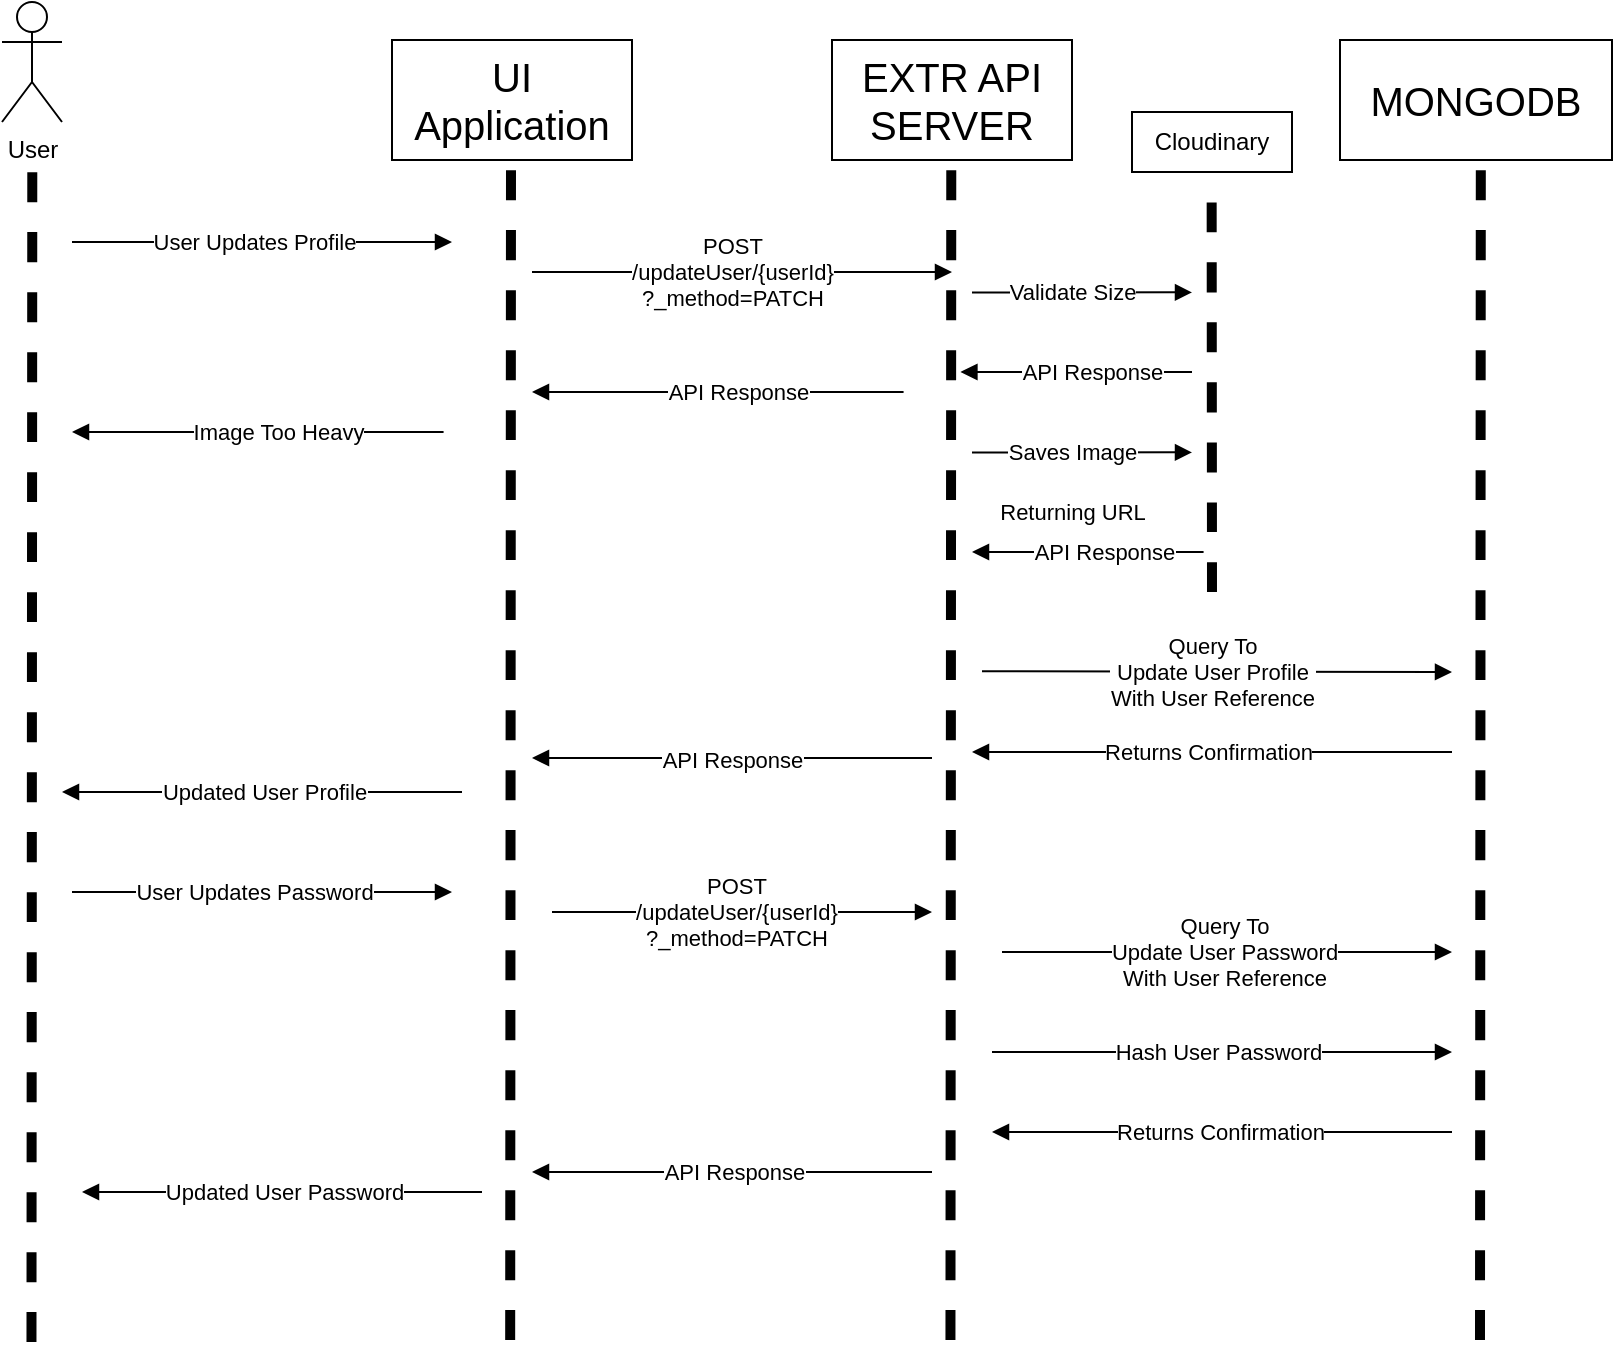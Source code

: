 <mxfile>
    <diagram id="VqLY9Dd_eQsg7tdAm01n" name="Page-1">
        <mxGraphModel dx="1980" dy="1816" grid="1" gridSize="10" guides="1" tooltips="1" connect="1" arrows="1" fold="1" page="1" pageScale="1" pageWidth="850" pageHeight="1100" math="0" shadow="0">
            <root>
                <mxCell id="0"/>
                <mxCell id="1" parent="0"/>
                <mxCell id="2" value="" style="group" parent="1" vertex="1" connectable="0">
                    <mxGeometry x="-805" y="-1055" width="30" height="670" as="geometry"/>
                </mxCell>
                <mxCell id="3" value="" style="endArrow=none;dashed=1;html=1;rounded=0;fontSize=12;startSize=8;endSize=8;curved=1;strokeWidth=5;" parent="2" edge="1">
                    <mxGeometry width="50" height="50" relative="1" as="geometry">
                        <mxPoint x="14.74" y="670" as="sourcePoint"/>
                        <mxPoint x="15.15" y="80" as="targetPoint"/>
                    </mxGeometry>
                </mxCell>
                <mxCell id="4" value="User" style="shape=umlActor;verticalLabelPosition=bottom;verticalAlign=top;html=1;outlineConnect=0;" parent="2" vertex="1">
                    <mxGeometry width="30" height="60" as="geometry"/>
                </mxCell>
                <mxCell id="52" value="" style="edgeStyle=none;orthogonalLoop=1;jettySize=auto;html=1;rounded=0;endArrow=block;sourcePerimeterSpacing=8;targetPerimeterSpacing=8;curved=1;endFill=1;" parent="1" edge="1">
                    <mxGeometry width="140" relative="1" as="geometry">
                        <mxPoint x="-770.0" y="-935" as="sourcePoint"/>
                        <mxPoint x="-580.0" y="-935" as="targetPoint"/>
                        <Array as="points"/>
                    </mxGeometry>
                </mxCell>
                <mxCell id="53" value="User Updates Profile" style="edgeLabel;html=1;align=center;verticalAlign=middle;resizable=0;points=[];" parent="52" vertex="1" connectable="0">
                    <mxGeometry x="-0.123" relative="1" as="geometry">
                        <mxPoint x="7" as="offset"/>
                    </mxGeometry>
                </mxCell>
                <mxCell id="58" value="Cloudinary" style="whiteSpace=wrap;html=1;" parent="1" vertex="1">
                    <mxGeometry x="-240" y="-1000" width="80" height="30" as="geometry"/>
                </mxCell>
                <mxCell id="54" value="" style="edgeStyle=none;orthogonalLoop=1;jettySize=auto;html=1;rounded=0;endArrow=block;sourcePerimeterSpacing=8;targetPerimeterSpacing=8;curved=1;endFill=1;" parent="1" edge="1">
                    <mxGeometry width="140" relative="1" as="geometry">
                        <mxPoint x="-540.0" y="-920" as="sourcePoint"/>
                        <mxPoint x="-330" y="-920" as="targetPoint"/>
                        <Array as="points"/>
                    </mxGeometry>
                </mxCell>
                <mxCell id="55" value="POST&lt;br&gt;/updateUser/{userId}&lt;br&gt;?_method=PATCH" style="edgeLabel;html=1;align=center;verticalAlign=middle;resizable=0;points=[];" parent="54" vertex="1" connectable="0">
                    <mxGeometry x="-0.123" relative="1" as="geometry">
                        <mxPoint x="8" as="offset"/>
                    </mxGeometry>
                </mxCell>
                <mxCell id="15" value="&lt;span style=&quot;font-size: 20px;&quot;&gt;UI Application&lt;/span&gt;" style="rounded=0;whiteSpace=wrap;html=1;" parent="1" vertex="1">
                    <mxGeometry x="-610" y="-1036" width="120" height="60" as="geometry"/>
                </mxCell>
                <mxCell id="16" value="" style="endArrow=none;dashed=1;html=1;rounded=0;fontSize=12;startSize=8;endSize=8;curved=1;strokeWidth=5;" parent="1" edge="1">
                    <mxGeometry width="50" height="50" relative="1" as="geometry">
                        <mxPoint x="-550.91" y="-386" as="sourcePoint"/>
                        <mxPoint x="-550.5" y="-976" as="targetPoint"/>
                    </mxGeometry>
                </mxCell>
                <mxCell id="69" value="" style="endArrow=none;dashed=1;html=1;rounded=0;fontSize=12;startSize=8;endSize=8;curved=1;strokeWidth=5;" parent="1" edge="1">
                    <mxGeometry width="50" height="50" relative="1" as="geometry">
                        <mxPoint x="-200" y="-760" as="sourcePoint"/>
                        <mxPoint x="-200.18" y="-970" as="targetPoint"/>
                    </mxGeometry>
                </mxCell>
                <mxCell id="33" value="&lt;span style=&quot;font-size: 20px;&quot;&gt;MONGODB&lt;/span&gt;" style="rounded=0;whiteSpace=wrap;html=1;" parent="1" vertex="1">
                    <mxGeometry x="-136" y="-1036" width="136" height="60" as="geometry"/>
                </mxCell>
                <mxCell id="34" value="" style="endArrow=none;dashed=1;html=1;rounded=0;fontSize=12;startSize=8;endSize=8;curved=1;strokeWidth=5;" parent="1" edge="1">
                    <mxGeometry width="50" height="50" relative="1" as="geometry">
                        <mxPoint x="-66.0" y="-386.0" as="sourcePoint"/>
                        <mxPoint x="-65.59" y="-976.0" as="targetPoint"/>
                    </mxGeometry>
                </mxCell>
                <mxCell id="56" value="" style="edgeStyle=none;orthogonalLoop=1;jettySize=auto;html=1;rounded=0;endArrow=block;sourcePerimeterSpacing=8;targetPerimeterSpacing=8;curved=1;endFill=1;" parent="1" edge="1">
                    <mxGeometry width="140" relative="1" as="geometry">
                        <mxPoint x="-315" y="-720.42" as="sourcePoint"/>
                        <mxPoint x="-80" y="-720" as="targetPoint"/>
                        <Array as="points"/>
                    </mxGeometry>
                </mxCell>
                <mxCell id="57" value="Query To &lt;br&gt;Update User Profile&lt;br&gt;With User Reference" style="edgeLabel;html=1;align=center;verticalAlign=middle;resizable=0;points=[];" parent="56" vertex="1" connectable="0">
                    <mxGeometry x="-0.123" relative="1" as="geometry">
                        <mxPoint x="12" as="offset"/>
                    </mxGeometry>
                </mxCell>
                <mxCell id="60" value="" style="edgeStyle=none;orthogonalLoop=1;jettySize=auto;html=1;rounded=0;endArrow=block;sourcePerimeterSpacing=8;targetPerimeterSpacing=8;curved=1;endFill=1;" parent="1" edge="1">
                    <mxGeometry width="140" relative="1" as="geometry">
                        <mxPoint x="-320" y="-909.8" as="sourcePoint"/>
                        <mxPoint x="-210" y="-909.8" as="targetPoint"/>
                        <Array as="points">
                            <mxPoint x="-280" y="-910"/>
                        </Array>
                    </mxGeometry>
                </mxCell>
                <mxCell id="62" value="Validate Size" style="edgeLabel;html=1;align=center;verticalAlign=middle;resizable=0;points=[];" parent="60" vertex="1" connectable="0">
                    <mxGeometry x="-0.698" relative="1" as="geometry">
                        <mxPoint x="33" as="offset"/>
                    </mxGeometry>
                </mxCell>
                <mxCell id="74" value="" style="edgeStyle=none;orthogonalLoop=1;jettySize=auto;html=1;rounded=0;endArrow=block;endFill=1;sourcePerimeterSpacing=8;targetPerimeterSpacing=8;curved=1;" parent="1" edge="1">
                    <mxGeometry width="140" relative="1" as="geometry">
                        <mxPoint x="-354.21" y="-860" as="sourcePoint"/>
                        <mxPoint x="-540" y="-860" as="targetPoint"/>
                        <Array as="points">
                            <mxPoint x="-417.894" y="-860"/>
                        </Array>
                    </mxGeometry>
                </mxCell>
                <mxCell id="75" value="API Response" style="edgeLabel;html=1;align=center;verticalAlign=middle;resizable=0;points=[];" parent="74" vertex="1" connectable="0">
                    <mxGeometry x="-0.062" y="1" relative="1" as="geometry">
                        <mxPoint x="4" y="-1" as="offset"/>
                    </mxGeometry>
                </mxCell>
                <mxCell id="76" value="" style="edgeStyle=none;orthogonalLoop=1;jettySize=auto;html=1;rounded=0;endArrow=block;endFill=1;sourcePerimeterSpacing=8;targetPerimeterSpacing=8;curved=1;" parent="1" edge="1">
                    <mxGeometry width="140" relative="1" as="geometry">
                        <mxPoint x="-584.21" y="-840" as="sourcePoint"/>
                        <mxPoint x="-770" y="-840" as="targetPoint"/>
                        <Array as="points">
                            <mxPoint x="-647.894" y="-840"/>
                        </Array>
                    </mxGeometry>
                </mxCell>
                <mxCell id="77" value="Image Too Heavy" style="edgeLabel;html=1;align=center;verticalAlign=middle;resizable=0;points=[];" parent="76" vertex="1" connectable="0">
                    <mxGeometry x="-0.062" y="1" relative="1" as="geometry">
                        <mxPoint x="4" y="-1" as="offset"/>
                    </mxGeometry>
                </mxCell>
                <mxCell id="78" value="" style="edgeStyle=none;orthogonalLoop=1;jettySize=auto;html=1;rounded=0;endArrow=block;sourcePerimeterSpacing=8;targetPerimeterSpacing=8;curved=1;endFill=1;" parent="1" edge="1">
                    <mxGeometry width="140" relative="1" as="geometry">
                        <mxPoint x="-320" y="-829.8" as="sourcePoint"/>
                        <mxPoint x="-210.0" y="-829.8" as="targetPoint"/>
                        <Array as="points">
                            <mxPoint x="-280" y="-830"/>
                        </Array>
                    </mxGeometry>
                </mxCell>
                <mxCell id="79" value="Saves Image" style="edgeLabel;html=1;align=center;verticalAlign=middle;resizable=0;points=[];" parent="78" vertex="1" connectable="0">
                    <mxGeometry x="-0.698" relative="1" as="geometry">
                        <mxPoint x="33" as="offset"/>
                    </mxGeometry>
                </mxCell>
                <mxCell id="80" value="" style="edgeStyle=none;orthogonalLoop=1;jettySize=auto;html=1;rounded=0;endArrow=block;endFill=1;sourcePerimeterSpacing=8;targetPerimeterSpacing=8;curved=1;" parent="1" edge="1">
                    <mxGeometry width="140" relative="1" as="geometry">
                        <mxPoint x="-204.21" y="-780" as="sourcePoint"/>
                        <mxPoint x="-319.999" y="-780" as="targetPoint"/>
                        <Array as="points">
                            <mxPoint x="-267.894" y="-780"/>
                        </Array>
                    </mxGeometry>
                </mxCell>
                <mxCell id="81" value="API Response" style="edgeLabel;html=1;align=center;verticalAlign=middle;resizable=0;points=[];" parent="80" vertex="1" connectable="0">
                    <mxGeometry x="-0.062" y="1" relative="1" as="geometry">
                        <mxPoint x="4" y="-1" as="offset"/>
                    </mxGeometry>
                </mxCell>
                <mxCell id="82" value="&lt;font style=&quot;font-size: 11px;&quot;&gt;Returning URL&lt;/font&gt;" style="text;html=1;align=center;verticalAlign=middle;resizable=0;points=[];autosize=1;strokeColor=none;fillColor=none;" parent="1" vertex="1">
                    <mxGeometry x="-320" y="-815" width="100" height="30" as="geometry"/>
                </mxCell>
                <mxCell id="83" value="" style="edgeStyle=none;orthogonalLoop=1;jettySize=auto;html=1;rounded=0;endArrow=block;endFill=1;sourcePerimeterSpacing=8;targetPerimeterSpacing=8;curved=1;" parent="1" edge="1">
                    <mxGeometry width="140" relative="1" as="geometry">
                        <mxPoint x="-80" y="-680" as="sourcePoint"/>
                        <mxPoint x="-320" y="-680" as="targetPoint"/>
                        <Array as="points">
                            <mxPoint x="-200" y="-680"/>
                        </Array>
                    </mxGeometry>
                </mxCell>
                <mxCell id="84" value="Returns Confirmation" style="edgeLabel;html=1;align=center;verticalAlign=middle;resizable=0;points=[];" parent="83" vertex="1" connectable="0">
                    <mxGeometry x="0.127" relative="1" as="geometry">
                        <mxPoint x="13" as="offset"/>
                    </mxGeometry>
                </mxCell>
                <mxCell id="85" value="" style="group" parent="1" vertex="1" connectable="0">
                    <mxGeometry x="-530" y="-727" width="190" height="50" as="geometry"/>
                </mxCell>
                <mxCell id="86" value="" style="edgeStyle=none;orthogonalLoop=1;jettySize=auto;html=1;rounded=0;endArrow=block;endFill=1;sourcePerimeterSpacing=8;targetPerimeterSpacing=8;curved=1;" parent="85" edge="1">
                    <mxGeometry width="140" relative="1" as="geometry">
                        <mxPoint x="190" y="50.0" as="sourcePoint"/>
                        <mxPoint x="-10" y="50.0" as="targetPoint"/>
                        <Array as="points">
                            <mxPoint x="80" y="50"/>
                        </Array>
                    </mxGeometry>
                </mxCell>
                <mxCell id="87" value="API Response" style="edgeLabel;html=1;align=center;verticalAlign=middle;resizable=0;points=[];" parent="86" vertex="1" connectable="0">
                    <mxGeometry x="-0.062" y="1" relative="1" as="geometry">
                        <mxPoint x="-6" as="offset"/>
                    </mxGeometry>
                </mxCell>
                <mxCell id="88" value="" style="edgeStyle=none;orthogonalLoop=1;jettySize=auto;html=1;rounded=0;endArrow=block;endFill=1;sourcePerimeterSpacing=8;targetPerimeterSpacing=8;curved=1;" parent="1" edge="1">
                    <mxGeometry width="140" relative="1" as="geometry">
                        <mxPoint x="-575" y="-660" as="sourcePoint"/>
                        <mxPoint x="-775.0" y="-660" as="targetPoint"/>
                        <Array as="points"/>
                    </mxGeometry>
                </mxCell>
                <mxCell id="89" value="Updated User Profile" style="edgeLabel;html=1;align=center;verticalAlign=middle;resizable=0;points=[];" parent="88" vertex="1" connectable="0">
                    <mxGeometry x="0.127" relative="1" as="geometry">
                        <mxPoint x="13" as="offset"/>
                    </mxGeometry>
                </mxCell>
                <mxCell id="90" value="" style="edgeStyle=none;orthogonalLoop=1;jettySize=auto;html=1;rounded=0;endArrow=block;sourcePerimeterSpacing=8;targetPerimeterSpacing=8;curved=1;endFill=1;" parent="1" edge="1">
                    <mxGeometry width="140" relative="1" as="geometry">
                        <mxPoint x="-770.0" y="-610" as="sourcePoint"/>
                        <mxPoint x="-580.0" y="-610" as="targetPoint"/>
                        <Array as="points"/>
                    </mxGeometry>
                </mxCell>
                <mxCell id="91" value="User Updates Password" style="edgeLabel;html=1;align=center;verticalAlign=middle;resizable=0;points=[];" parent="90" vertex="1" connectable="0">
                    <mxGeometry x="-0.123" relative="1" as="geometry">
                        <mxPoint x="7" as="offset"/>
                    </mxGeometry>
                </mxCell>
                <mxCell id="27" value="&lt;span style=&quot;font-size: 20px;&quot;&gt;EXTR API SERVER&lt;/span&gt;" style="rounded=0;whiteSpace=wrap;html=1;" parent="1" vertex="1">
                    <mxGeometry x="-390" y="-1036" width="120" height="60" as="geometry"/>
                </mxCell>
                <mxCell id="28" value="" style="endArrow=none;dashed=1;html=1;rounded=0;fontSize=12;startSize=8;endSize=8;curved=1;strokeWidth=5;" parent="1" edge="1">
                    <mxGeometry width="50" height="50" relative="1" as="geometry">
                        <mxPoint x="-330.77" y="-386.0" as="sourcePoint"/>
                        <mxPoint x="-330.36" y="-976" as="targetPoint"/>
                    </mxGeometry>
                </mxCell>
                <mxCell id="72" value="" style="edgeStyle=none;orthogonalLoop=1;jettySize=auto;html=1;rounded=0;endArrow=block;endFill=1;sourcePerimeterSpacing=8;targetPerimeterSpacing=8;curved=1;" parent="1" edge="1">
                    <mxGeometry width="140" relative="1" as="geometry">
                        <mxPoint x="-210" y="-870.0" as="sourcePoint"/>
                        <mxPoint x="-325.789" y="-870.0" as="targetPoint"/>
                        <Array as="points">
                            <mxPoint x="-273.684" y="-870"/>
                        </Array>
                    </mxGeometry>
                </mxCell>
                <mxCell id="73" value="API Response" style="edgeLabel;html=1;align=center;verticalAlign=middle;resizable=0;points=[];" parent="72" vertex="1" connectable="0">
                    <mxGeometry x="-0.062" y="1" relative="1" as="geometry">
                        <mxPoint x="4" y="-1" as="offset"/>
                    </mxGeometry>
                </mxCell>
                <mxCell id="92" value="" style="edgeStyle=none;orthogonalLoop=1;jettySize=auto;html=1;rounded=0;endArrow=block;sourcePerimeterSpacing=8;targetPerimeterSpacing=8;curved=1;endFill=1;" parent="1" edge="1">
                    <mxGeometry width="140" relative="1" as="geometry">
                        <mxPoint x="-530.0" y="-600" as="sourcePoint"/>
                        <mxPoint x="-340" y="-600" as="targetPoint"/>
                        <Array as="points"/>
                    </mxGeometry>
                </mxCell>
                <mxCell id="93" value="POST&lt;br&gt;/updateUser/{userId}&lt;br&gt;?_method=PATCH" style="edgeLabel;html=1;align=center;verticalAlign=middle;resizable=0;points=[];" parent="92" vertex="1" connectable="0">
                    <mxGeometry x="-0.123" relative="1" as="geometry">
                        <mxPoint x="8" as="offset"/>
                    </mxGeometry>
                </mxCell>
                <mxCell id="96" value="" style="edgeStyle=none;orthogonalLoop=1;jettySize=auto;html=1;rounded=0;endArrow=block;endFill=1;sourcePerimeterSpacing=8;targetPerimeterSpacing=8;curved=1;" parent="1" edge="1">
                    <mxGeometry width="140" relative="1" as="geometry">
                        <mxPoint x="-340" y="-470.0" as="sourcePoint"/>
                        <mxPoint x="-540" y="-470.0" as="targetPoint"/>
                        <Array as="points">
                            <mxPoint x="-440" y="-470"/>
                        </Array>
                    </mxGeometry>
                </mxCell>
                <mxCell id="97" value="API Response" style="edgeLabel;html=1;align=center;verticalAlign=middle;resizable=0;points=[];" parent="96" vertex="1" connectable="0">
                    <mxGeometry x="0.127" relative="1" as="geometry">
                        <mxPoint x="13" as="offset"/>
                    </mxGeometry>
                </mxCell>
                <mxCell id="98" value="" style="edgeStyle=none;orthogonalLoop=1;jettySize=auto;html=1;rounded=0;endArrow=block;sourcePerimeterSpacing=8;targetPerimeterSpacing=8;curved=1;endFill=1;" parent="1" edge="1">
                    <mxGeometry width="140" relative="1" as="geometry">
                        <mxPoint x="-305" y="-580.0" as="sourcePoint"/>
                        <mxPoint x="-80" y="-580" as="targetPoint"/>
                        <Array as="points"/>
                    </mxGeometry>
                </mxCell>
                <mxCell id="99" value="Query To &lt;br&gt;Update User Password&lt;br&gt;With User Reference" style="edgeLabel;html=1;align=center;verticalAlign=middle;resizable=0;points=[];" parent="98" vertex="1" connectable="0">
                    <mxGeometry x="-0.123" relative="1" as="geometry">
                        <mxPoint x="12" as="offset"/>
                    </mxGeometry>
                </mxCell>
                <mxCell id="100" value="" style="edgeStyle=none;orthogonalLoop=1;jettySize=auto;html=1;rounded=0;endArrow=block;sourcePerimeterSpacing=8;targetPerimeterSpacing=8;curved=1;endFill=1;" parent="1" edge="1">
                    <mxGeometry width="140" relative="1" as="geometry">
                        <mxPoint x="-310" y="-530.0" as="sourcePoint"/>
                        <mxPoint x="-80.0" y="-530" as="targetPoint"/>
                        <Array as="points"/>
                    </mxGeometry>
                </mxCell>
                <mxCell id="101" value="Hash User Password" style="edgeLabel;html=1;align=center;verticalAlign=middle;resizable=0;points=[];" parent="100" vertex="1" connectable="0">
                    <mxGeometry x="-0.123" relative="1" as="geometry">
                        <mxPoint x="12" as="offset"/>
                    </mxGeometry>
                </mxCell>
                <mxCell id="102" value="" style="edgeStyle=none;orthogonalLoop=1;jettySize=auto;html=1;rounded=0;endArrow=block;endFill=1;sourcePerimeterSpacing=8;targetPerimeterSpacing=8;curved=1;" parent="1" edge="1">
                    <mxGeometry width="140" relative="1" as="geometry">
                        <mxPoint x="-80" y="-490" as="sourcePoint"/>
                        <mxPoint x="-310" y="-490" as="targetPoint"/>
                        <Array as="points">
                            <mxPoint x="-200" y="-490"/>
                        </Array>
                    </mxGeometry>
                </mxCell>
                <mxCell id="103" value="Returns Confirmation" style="edgeLabel;html=1;align=center;verticalAlign=middle;resizable=0;points=[];" parent="102" vertex="1" connectable="0">
                    <mxGeometry x="0.127" relative="1" as="geometry">
                        <mxPoint x="13" as="offset"/>
                    </mxGeometry>
                </mxCell>
                <mxCell id="104" value="" style="edgeStyle=none;orthogonalLoop=1;jettySize=auto;html=1;rounded=0;endArrow=block;endFill=1;sourcePerimeterSpacing=8;targetPerimeterSpacing=8;curved=1;" parent="1" edge="1">
                    <mxGeometry width="140" relative="1" as="geometry">
                        <mxPoint x="-565" y="-460" as="sourcePoint"/>
                        <mxPoint x="-765" y="-460" as="targetPoint"/>
                        <Array as="points"/>
                    </mxGeometry>
                </mxCell>
                <mxCell id="105" value="Updated User Password" style="edgeLabel;html=1;align=center;verticalAlign=middle;resizable=0;points=[];" parent="104" vertex="1" connectable="0">
                    <mxGeometry x="0.127" relative="1" as="geometry">
                        <mxPoint x="13" as="offset"/>
                    </mxGeometry>
                </mxCell>
            </root>
        </mxGraphModel>
    </diagram>
</mxfile>